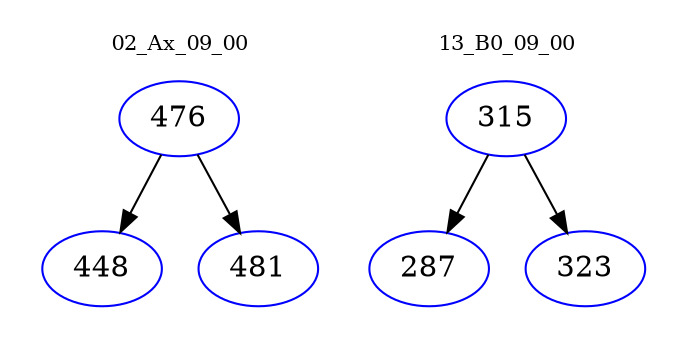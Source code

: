 digraph{
subgraph cluster_0 {
color = white
label = "02_Ax_09_00";
fontsize=10;
T0_476 [label="476", color="blue"]
T0_476 -> T0_448 [color="black"]
T0_448 [label="448", color="blue"]
T0_476 -> T0_481 [color="black"]
T0_481 [label="481", color="blue"]
}
subgraph cluster_1 {
color = white
label = "13_B0_09_00";
fontsize=10;
T1_315 [label="315", color="blue"]
T1_315 -> T1_287 [color="black"]
T1_287 [label="287", color="blue"]
T1_315 -> T1_323 [color="black"]
T1_323 [label="323", color="blue"]
}
}
